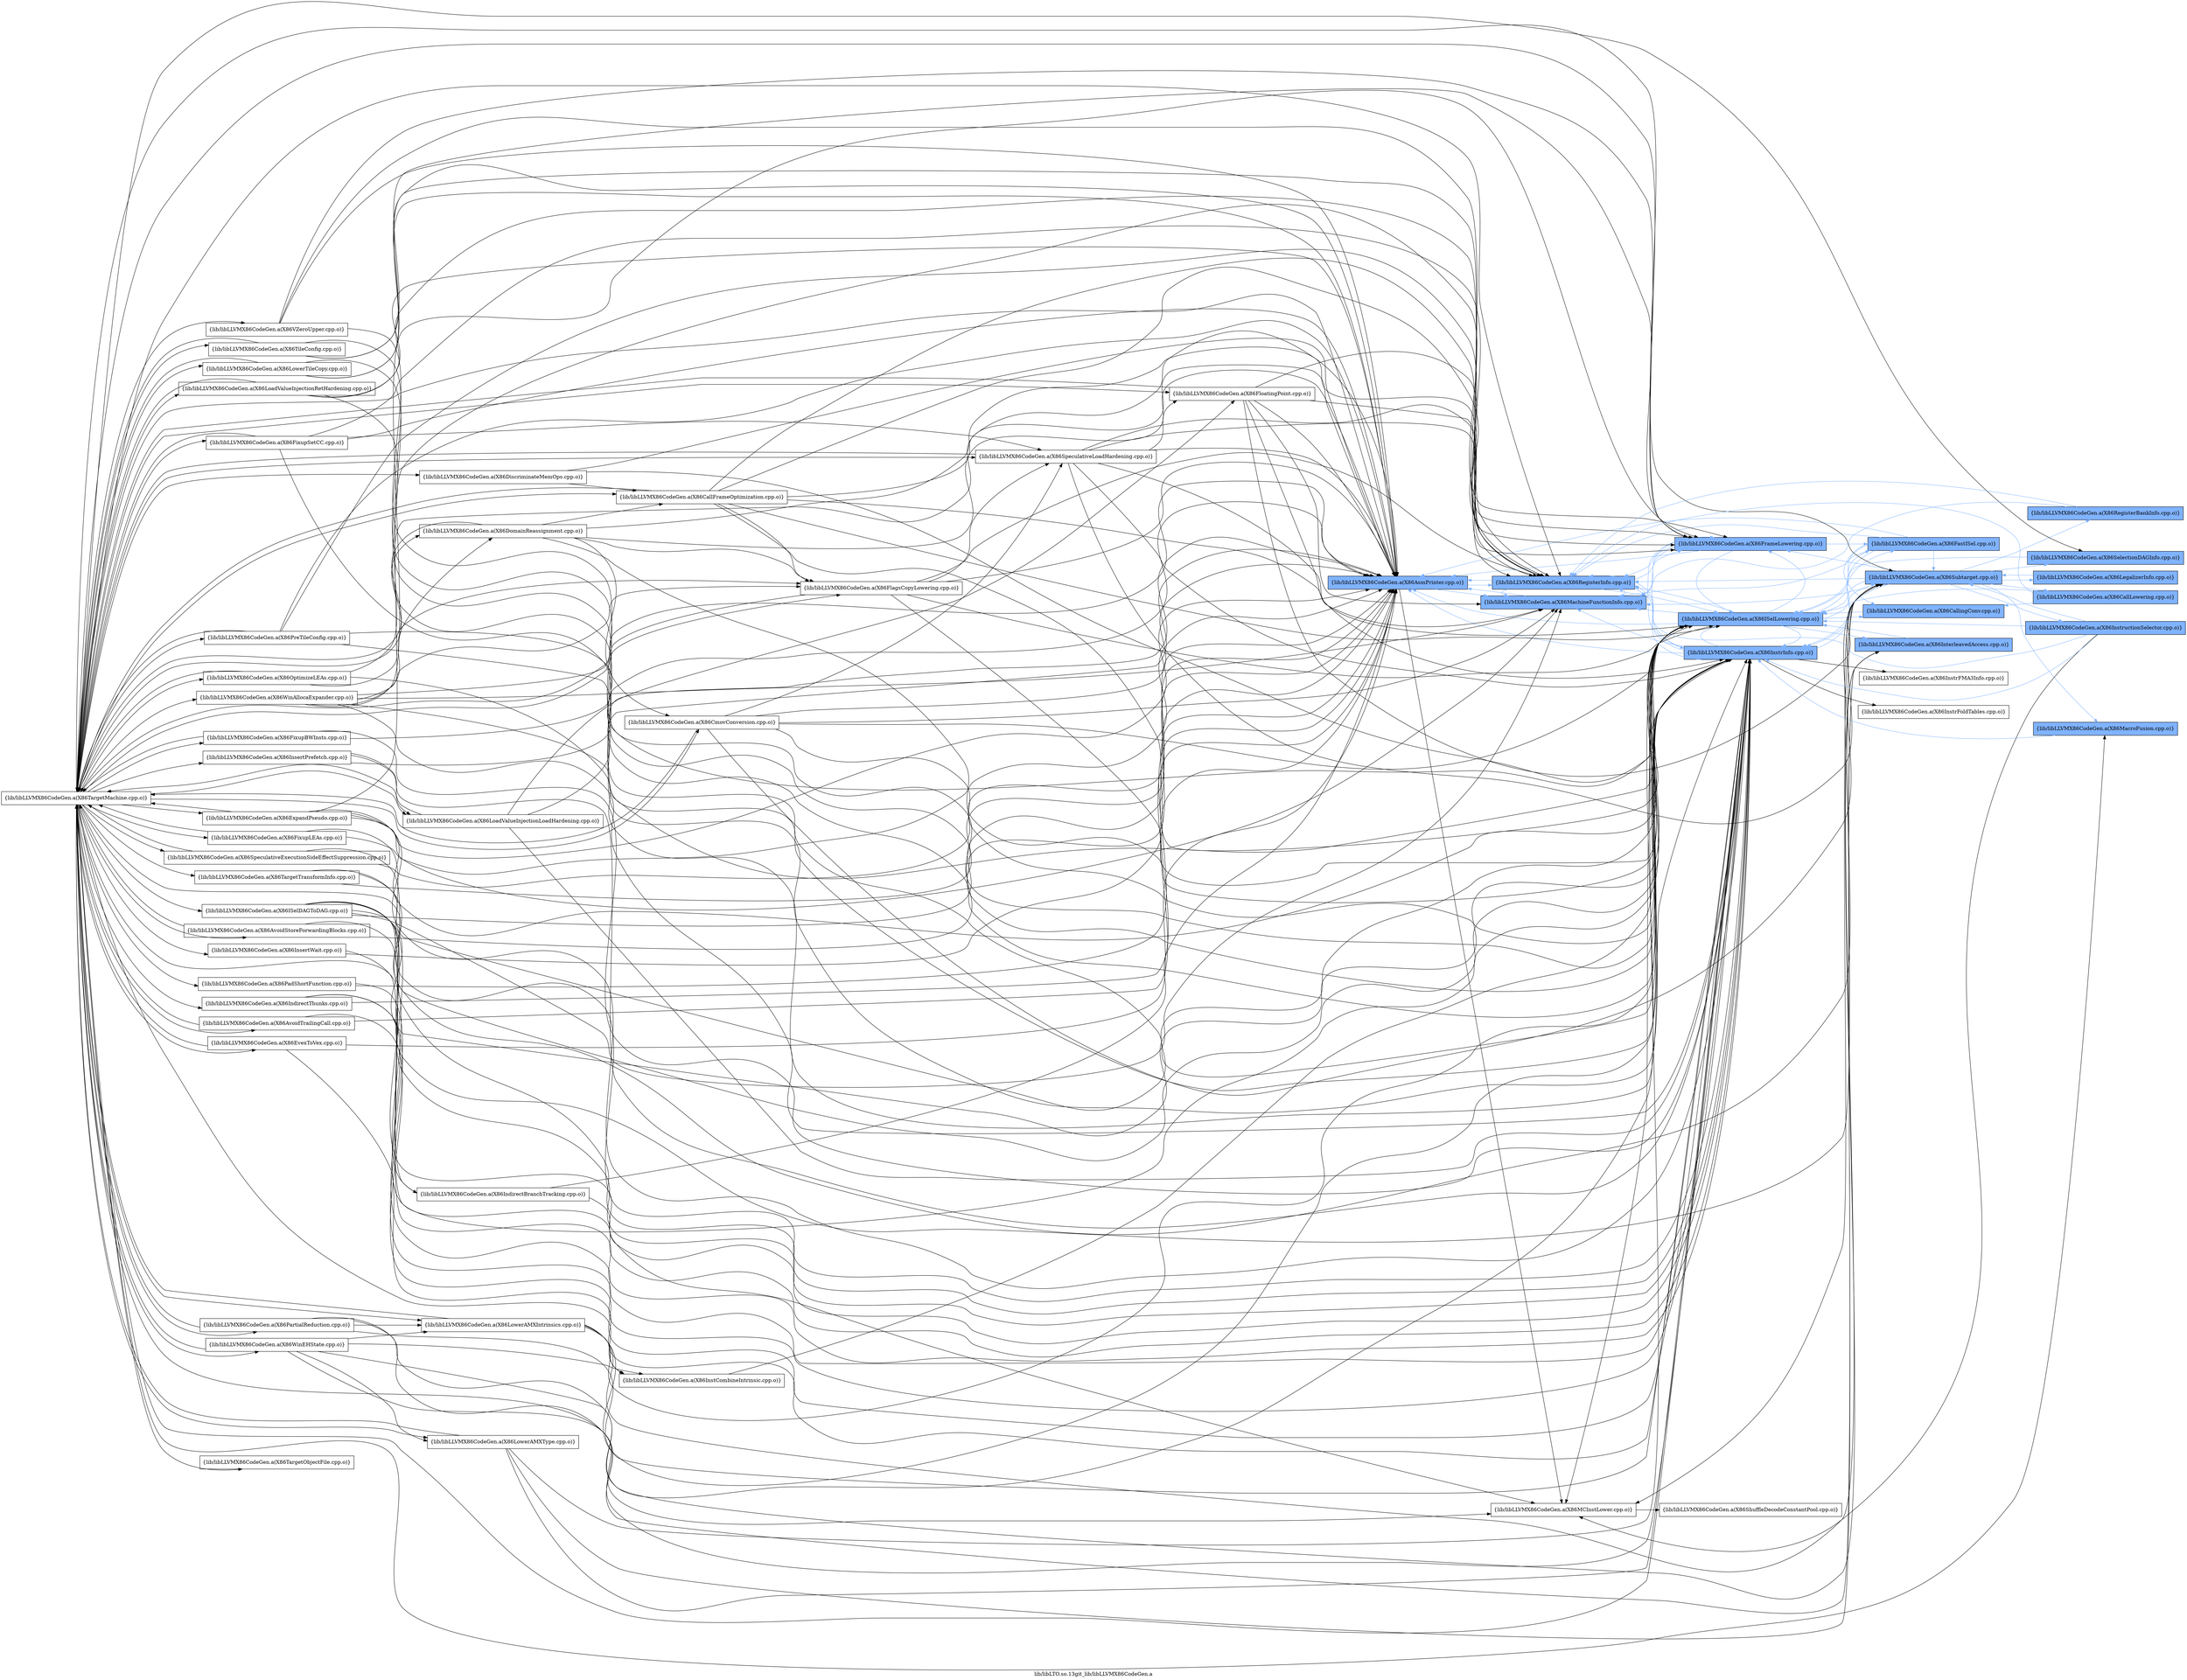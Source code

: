 digraph "lib/libLTO.so.13git_lib/libLLVMX86CodeGen.a" {
	label="lib/libLTO.so.13git_lib/libLLVMX86CodeGen.a";
	rankdir=LR;
	{ rank=same; Node0x55958564bcf8;  }
	{ rank=same; Node0x55958564ab78; Node0x55958564af88; Node0x55958564a768;  }
	{ rank=same; Node0x559585634ff8; Node0x5595856310d8; Node0x5595856329d8; Node0x559585633108;  }
	{ rank=same; Node0x559585631d58; Node0x559585634a08; Node0x559585634378; Node0x55958564a2b8; Node0x559585632528; Node0x559585633ce8;  }

	Node0x55958564bcf8 [shape=record,shape=box,group=1,style=filled,fillcolor="0.600000 0.5 1",label="{lib/libLLVMX86CodeGen.a(X86AsmPrinter.cpp.o)}"];
	Node0x55958564bcf8 -> Node0x55958564ab78;
	Node0x55958564bcf8 -> Node0x55958564af88[color="0.600000 0.5 1"];
	Node0x55958564bcf8 -> Node0x55958564a768[color="0.600000 0.5 1"];
	Node0x55958564a3a8 [shape=record,shape=box,group=0,label="{lib/libLLVMX86CodeGen.a(X86TargetMachine.cpp.o)}"];
	Node0x55958564a3a8 -> Node0x55958564bcf8;
	Node0x55958564a3a8 -> Node0x55958564ab78;
	Node0x55958564a3a8 -> Node0x55958564a768;
	Node0x55958564a3a8 -> Node0x55958562eab8;
	Node0x55958564a3a8 -> Node0x55958562f198;
	Node0x55958564a3a8 -> Node0x55958562f828;
	Node0x55958564a3a8 -> Node0x559585630048;
	Node0x55958564a3a8 -> Node0x55958562b5e8;
	Node0x55958564a3a8 -> Node0x55958562bf98;
	Node0x55958564a3a8 -> Node0x55958562c718;
	Node0x55958564a3a8 -> Node0x55958562ce98;
	Node0x55958564a3a8 -> Node0x55958562d618;
	Node0x55958564a3a8 -> Node0x55958562d8e8;
	Node0x55958564a3a8 -> Node0x559585633018;
	Node0x55958564a3a8 -> Node0x5595856310d8;
	Node0x55958564a3a8 -> Node0x5595856329d8;
	Node0x55958564a3a8 -> Node0x559585633108;
	Node0x55958564a3a8 -> Node0x55958564a2b8;
	Node0x55958564a3a8 -> Node0x559585649638;
	Node0x55958564a3a8 -> Node0x559585652508;
	Node0x55958564a3a8 -> Node0x559585649b88;
	Node0x55958564a3a8 -> Node0x55958564bb68;
	Node0x55958564a3a8 -> Node0x55958564b4d8;
	Node0x55958564a3a8 -> Node0x55958564ad58;
	Node0x55958564a3a8 -> Node0x55958564d058;
	Node0x55958564a3a8 -> Node0x559585652238;
	Node0x55958564a3a8 -> Node0x559585652f08;
	Node0x55958564a3a8 -> Node0x559585651748;
	Node0x55958564a3a8 -> Node0x559585650f28;
	Node0x55958564a3a8 -> Node0x559585651c48;
	Node0x55958564a3a8 -> Node0x55958564fee8;
	Node0x55958564a3a8 -> Node0x559585650d48;
	Node0x55958564a3a8 -> Node0x559585650618;
	Node0x55958564a3a8 -> Node0x55958564ea98;
	Node0x55958564a3a8 -> Node0x55958564f718;
	Node0x55958564a3a8 -> Node0x55958564efe8;
	Node0x55958564a3a8 -> Node0x55958562c9e8;
	Node0x55958564a3a8 -> Node0x55958562c808;
	Node0x55958564a3a8 -> Node0x55958562c3f8;
	Node0x55958564a3a8 -> Node0x55958562b778;
	Node0x55958564a3a8 -> Node0x5595856303b8;
	Node0x55958564a3a8 -> Node0x55958562f738;
	Node0x55958564a3a8 -> Node0x55958562f648;
	Node0x55958564a3a8 -> Node0x55958562e928;
	Node0x55958564a3a8 -> Node0x55958562e748;
	Node0x55958564ab78 [shape=record,shape=box,group=0,label="{lib/libLLVMX86CodeGen.a(X86MCInstLower.cpp.o)}"];
	Node0x55958564ab78 -> Node0x559585634ff8;
	Node0x55958564af88 [shape=record,shape=box,group=1,style=filled,fillcolor="0.600000 0.5 1",label="{lib/libLLVMX86CodeGen.a(X86MachineFunctionInfo.cpp.o)}"];
	Node0x55958564af88 -> Node0x55958564bcf8[color="0.600000 0.5 1"];
	Node0x55958564af88 -> Node0x55958564a768[color="0.600000 0.5 1"];
	Node0x55958564a768 [shape=record,shape=box,group=1,style=filled,fillcolor="0.600000 0.5 1",label="{lib/libLLVMX86CodeGen.a(X86RegisterInfo.cpp.o)}"];
	Node0x55958564a768 -> Node0x55958564bcf8[color="0.600000 0.5 1"];
	Node0x55958564a768 -> Node0x55958564af88[color="0.600000 0.5 1"];
	Node0x55958564a768 -> Node0x5595856310d8[color="0.600000 0.5 1"];
	Node0x55958564a768 -> Node0x5595856329d8[color="0.600000 0.5 1"];
	Node0x55958564a768 -> Node0x559585633108[color="0.600000 0.5 1"];
	Node0x559585634ff8 [shape=record,shape=box,group=0,label="{lib/libLLVMX86CodeGen.a(X86ShuffleDecodeConstantPool.cpp.o)}"];
	Node0x5595856310d8 [shape=record,shape=box,group=1,style=filled,fillcolor="0.600000 0.5 1",label="{lib/libLLVMX86CodeGen.a(X86ISelLowering.cpp.o)}"];
	Node0x5595856310d8 -> Node0x55958564bcf8[color="0.600000 0.5 1"];
	Node0x5595856310d8 -> Node0x55958564ab78;
	Node0x5595856310d8 -> Node0x55958564af88[color="0.600000 0.5 1"];
	Node0x5595856310d8 -> Node0x55958564a768[color="0.600000 0.5 1"];
	Node0x5595856310d8 -> Node0x559585631d58[color="0.600000 0.5 1"];
	Node0x5595856310d8 -> Node0x5595856329d8[color="0.600000 0.5 1"];
	Node0x5595856310d8 -> Node0x559585633108[color="0.600000 0.5 1"];
	Node0x5595856310d8 -> Node0x559585634a08[color="0.600000 0.5 1"];
	Node0x5595856310d8 -> Node0x559585634378[color="0.600000 0.5 1"];
	Node0x5595856310d8 -> Node0x55958564a2b8[color="0.600000 0.5 1"];
	Node0x5595856329d8 [shape=record,shape=box,group=1,style=filled,fillcolor="0.600000 0.5 1",label="{lib/libLLVMX86CodeGen.a(X86InstrInfo.cpp.o)}"];
	Node0x5595856329d8 -> Node0x55958564bcf8[color="0.600000 0.5 1"];
	Node0x5595856329d8 -> Node0x55958564af88[color="0.600000 0.5 1"];
	Node0x5595856329d8 -> Node0x55958564a768[color="0.600000 0.5 1"];
	Node0x5595856329d8 -> Node0x5595856310d8[color="0.600000 0.5 1"];
	Node0x5595856329d8 -> Node0x559585631d58[color="0.600000 0.5 1"];
	Node0x5595856329d8 -> Node0x559585632528;
	Node0x5595856329d8 -> Node0x559585633108[color="0.600000 0.5 1"];
	Node0x5595856329d8 -> Node0x559585633ce8;
	Node0x559585633108 [shape=record,shape=box,group=1,style=filled,fillcolor="0.600000 0.5 1",label="{lib/libLLVMX86CodeGen.a(X86FrameLowering.cpp.o)}"];
	Node0x559585633108 -> Node0x55958564bcf8[color="0.600000 0.5 1"];
	Node0x559585633108 -> Node0x55958564af88[color="0.600000 0.5 1"];
	Node0x559585633108 -> Node0x55958564a768[color="0.600000 0.5 1"];
	Node0x559585633108 -> Node0x5595856310d8[color="0.600000 0.5 1"];
	Node0x559585633108 -> Node0x559585631d58[color="0.600000 0.5 1"];
	Node0x559585633108 -> Node0x5595856329d8[color="0.600000 0.5 1"];
	Node0x559585631d58 [shape=record,shape=box,group=1,style=filled,fillcolor="0.600000 0.5 1",label="{lib/libLLVMX86CodeGen.a(X86FastISel.cpp.o)}"];
	Node0x559585631d58 -> Node0x55958564bcf8[color="0.600000 0.5 1"];
	Node0x559585631d58 -> Node0x55958564af88[color="0.600000 0.5 1"];
	Node0x559585631d58 -> Node0x55958564a768[color="0.600000 0.5 1"];
	Node0x559585631d58 -> Node0x5595856310d8[color="0.600000 0.5 1"];
	Node0x559585631d58 -> Node0x5595856329d8[color="0.600000 0.5 1"];
	Node0x559585631d58 -> Node0x559585634a08[color="0.600000 0.5 1"];
	Node0x559585631d58 -> Node0x55958564a2b8[color="0.600000 0.5 1"];
	Node0x559585634a08 [shape=record,shape=box,group=1,style=filled,fillcolor="0.600000 0.5 1",label="{lib/libLLVMX86CodeGen.a(X86CallingConv.cpp.o)}"];
	Node0x559585634a08 -> Node0x5595856310d8[color="0.600000 0.5 1"];
	Node0x559585634378 [shape=record,shape=box,group=1,style=filled,fillcolor="0.600000 0.5 1",label="{lib/libLLVMX86CodeGen.a(X86InterleavedAccess.cpp.o)}"];
	Node0x559585634378 -> Node0x5595856310d8[color="0.600000 0.5 1"];
	Node0x55958564a2b8 [shape=record,shape=box,group=1,style=filled,fillcolor="0.600000 0.5 1",label="{lib/libLLVMX86CodeGen.a(X86Subtarget.cpp.o)}"];
	Node0x55958564a2b8 -> Node0x55958564ab78;
	Node0x55958564a2b8 -> Node0x55958564af88[color="0.600000 0.5 1"];
	Node0x55958564a2b8 -> Node0x55958564a768[color="0.600000 0.5 1"];
	Node0x55958564a2b8 -> Node0x5595856310d8[color="0.600000 0.5 1"];
	Node0x55958564a2b8 -> Node0x5595856329d8[color="0.600000 0.5 1"];
	Node0x55958564a2b8 -> Node0x559585633108[color="0.600000 0.5 1"];
	Node0x55958564a2b8 -> Node0x559585649638[color="0.600000 0.5 1"];
	Node0x55958564a2b8 -> Node0x559585651428[color="0.600000 0.5 1"];
	Node0x55958564a2b8 -> Node0x5595856511f8[color="0.600000 0.5 1"];
	Node0x55958564a2b8 -> Node0x5595856533b8[color="0.600000 0.5 1"];
	Node0x55958564a2b8 -> Node0x559585652738[color="0.600000 0.5 1"];
	Node0x55958564a2b8 -> Node0x559585652508[color="0.600000 0.5 1"];
	Node0x559585632528 [shape=record,shape=box,group=0,label="{lib/libLLVMX86CodeGen.a(X86InstrFoldTables.cpp.o)}"];
	Node0x559585633ce8 [shape=record,shape=box,group=0,label="{lib/libLLVMX86CodeGen.a(X86InstrFMA3Info.cpp.o)}"];
	Node0x559585649638 [shape=record,shape=box,group=1,style=filled,fillcolor="0.600000 0.5 1",label="{lib/libLLVMX86CodeGen.a(X86SelectionDAGInfo.cpp.o)}"];
	Node0x559585649638 -> Node0x5595856310d8[color="0.600000 0.5 1"];
	Node0x559585651428 [shape=record,shape=box,group=1,style=filled,fillcolor="0.600000 0.5 1",label="{lib/libLLVMX86CodeGen.a(X86CallLowering.cpp.o)}"];
	Node0x559585651428 -> Node0x55958564a768[color="0.600000 0.5 1"];
	Node0x559585651428 -> Node0x5595856310d8[color="0.600000 0.5 1"];
	Node0x559585651428 -> Node0x559585634a08[color="0.600000 0.5 1"];
	Node0x5595856511f8 [shape=record,shape=box,group=1,style=filled,fillcolor="0.600000 0.5 1",label="{lib/libLLVMX86CodeGen.a(X86LegalizerInfo.cpp.o)}"];
	Node0x5595856511f8 -> Node0x55958564a2b8[color="0.600000 0.5 1"];
	Node0x5595856533b8 [shape=record,shape=box,group=1,style=filled,fillcolor="0.600000 0.5 1",label="{lib/libLLVMX86CodeGen.a(X86RegisterBankInfo.cpp.o)}"];
	Node0x5595856533b8 -> Node0x55958564af88[color="0.600000 0.5 1"];
	Node0x5595856533b8 -> Node0x55958564a768[color="0.600000 0.5 1"];
	Node0x559585652738 [shape=record,shape=box,group=1,style=filled,fillcolor="0.600000 0.5 1",label="{lib/libLLVMX86CodeGen.a(X86InstructionSelector.cpp.o)}"];
	Node0x559585652738 -> Node0x55958564ab78;
	Node0x559585652738 -> Node0x55958564a768[color="0.600000 0.5 1"];
	Node0x559585652738 -> Node0x5595856310d8[color="0.600000 0.5 1"];
	Node0x559585652738 -> Node0x5595856329d8[color="0.600000 0.5 1"];
	Node0x559585652738 -> Node0x55958564a2b8[color="0.600000 0.5 1"];
	Node0x559585652508 [shape=record,shape=box,group=1,style=filled,fillcolor="0.600000 0.5 1",label="{lib/libLLVMX86CodeGen.a(X86MacroFusion.cpp.o)}"];
	Node0x559585652508 -> Node0x5595856329d8[color="0.600000 0.5 1"];
	Node0x55958562eab8 [shape=record,shape=box,group=0,label="{lib/libLLVMX86CodeGen.a(X86ExpandPseudo.cpp.o)}"];
	Node0x55958562eab8 -> Node0x55958564bcf8;
	Node0x55958562eab8 -> Node0x55958564af88;
	Node0x55958562eab8 -> Node0x5595856310d8;
	Node0x55958562eab8 -> Node0x5595856329d8;
	Node0x55958562eab8 -> Node0x559585633108;
	Node0x55958562eab8 -> Node0x55958564a3a8;
	Node0x55958562f198 [shape=record,shape=box,group=0,label="{lib/libLLVMX86CodeGen.a(X86LowerTileCopy.cpp.o)}"];
	Node0x55958562f198 -> Node0x55958564bcf8;
	Node0x55958562f198 -> Node0x55958564a768;
	Node0x55958562f198 -> Node0x5595856329d8;
	Node0x55958562f198 -> Node0x55958564a3a8;
	Node0x55958562f828 [shape=record,shape=box,group=0,label="{lib/libLLVMX86CodeGen.a(X86FloatingPoint.cpp.o)}"];
	Node0x55958562f828 -> Node0x55958564bcf8;
	Node0x55958562f828 -> Node0x55958564af88;
	Node0x55958562f828 -> Node0x55958564a768;
	Node0x55958562f828 -> Node0x5595856329d8;
	Node0x55958562f828 -> Node0x559585633108;
	Node0x55958562f828 -> Node0x55958564a2b8;
	Node0x55958562f828 -> Node0x55958564a3a8;
	Node0x559585630048 [shape=record,shape=box,group=0,label="{lib/libLLVMX86CodeGen.a(X86LoadValueInjectionLoadHardening.cpp.o)}"];
	Node0x559585630048 -> Node0x55958564bcf8;
	Node0x559585630048 -> Node0x55958562f828;
	Node0x559585630048 -> Node0x5595856329d8;
	Node0x559585630048 -> Node0x55958564a3a8;
	Node0x55958562b5e8 [shape=record,shape=box,group=0,label="{lib/libLLVMX86CodeGen.a(X86TileConfig.cpp.o)}"];
	Node0x55958562b5e8 -> Node0x55958564bcf8;
	Node0x55958562b5e8 -> Node0x5595856329d8;
	Node0x55958562b5e8 -> Node0x559585633108;
	Node0x55958562b5e8 -> Node0x55958564a3a8;
	Node0x55958562bf98 [shape=record,shape=box,group=0,label="{lib/libLLVMX86CodeGen.a(X86SpeculativeLoadHardening.cpp.o)}"];
	Node0x55958562bf98 -> Node0x55958564bcf8;
	Node0x55958562bf98 -> Node0x55958564a768;
	Node0x55958562bf98 -> Node0x55958562f828;
	Node0x55958562bf98 -> Node0x5595856310d8;
	Node0x55958562bf98 -> Node0x5595856329d8;
	Node0x55958562bf98 -> Node0x559585633108;
	Node0x55958562bf98 -> Node0x55958564a2b8;
	Node0x55958562bf98 -> Node0x55958564a3a8;
	Node0x55958562c718 [shape=record,shape=box,group=0,label="{lib/libLLVMX86CodeGen.a(X86FlagsCopyLowering.cpp.o)}"];
	Node0x55958562c718 -> Node0x55958564bcf8;
	Node0x55958562c718 -> Node0x55958564a768;
	Node0x55958562c718 -> Node0x55958562bf98;
	Node0x55958562c718 -> Node0x5595856310d8;
	Node0x55958562c718 -> Node0x5595856329d8;
	Node0x55958562c718 -> Node0x55958564a3a8;
	Node0x55958562ce98 [shape=record,shape=box,group=0,label="{lib/libLLVMX86CodeGen.a(X86FixupSetCC.cpp.o)}"];
	Node0x55958562ce98 -> Node0x55958564bcf8;
	Node0x55958562ce98 -> Node0x55958564a768;
	Node0x55958562ce98 -> Node0x55958562bf98;
	Node0x55958562ce98 -> Node0x5595856329d8;
	Node0x55958562ce98 -> Node0x55958564a3a8;
	Node0x55958562d618 [shape=record,shape=box,group=0,label="{lib/libLLVMX86CodeGen.a(X86OptimizeLEAs.cpp.o)}"];
	Node0x55958562d618 -> Node0x55958564bcf8;
	Node0x55958562d618 -> Node0x55958562c718;
	Node0x55958562d618 -> Node0x5595856329d8;
	Node0x55958562d618 -> Node0x55958564a3a8;
	Node0x55958562d8e8 [shape=record,shape=box,group=0,label="{lib/libLLVMX86CodeGen.a(X86CallFrameOptimization.cpp.o)}"];
	Node0x55958562d8e8 -> Node0x55958564bcf8;
	Node0x55958562d8e8 -> Node0x55958564af88;
	Node0x55958562d8e8 -> Node0x55958564a768;
	Node0x55958562d8e8 -> Node0x55958562c718;
	Node0x55958562d8e8 -> Node0x5595856310d8;
	Node0x55958562d8e8 -> Node0x5595856329d8;
	Node0x55958562d8e8 -> Node0x559585633108;
	Node0x55958562d8e8 -> Node0x55958564a3a8;
	Node0x559585633018 [shape=record,shape=box,group=0,label="{lib/libLLVMX86CodeGen.a(X86AvoidStoreForwardingBlocks.cpp.o)}"];
	Node0x559585633018 -> Node0x55958564bcf8;
	Node0x559585633018 -> Node0x5595856329d8;
	Node0x559585633018 -> Node0x55958564a3a8;
	Node0x559585649b88 [shape=record,shape=box,group=0,label="{lib/libLLVMX86CodeGen.a(X86InstCombineIntrinsic.cpp.o)}"];
	Node0x559585649b88 -> Node0x5595856310d8;
	Node0x55958564bb68 [shape=record,shape=box,group=0,label="{lib/libLLVMX86CodeGen.a(X86SpeculativeExecutionSideEffectSuppression.cpp.o)}"];
	Node0x55958564bb68 -> Node0x55958564bcf8;
	Node0x55958564bb68 -> Node0x5595856329d8;
	Node0x55958564bb68 -> Node0x55958564a3a8;
	Node0x55958564b4d8 [shape=record,shape=box,group=0,label="{lib/libLLVMX86CodeGen.a(X86IndirectThunks.cpp.o)}"];
	Node0x55958564b4d8 -> Node0x55958564bcf8;
	Node0x55958564b4d8 -> Node0x5595856310d8;
	Node0x55958564b4d8 -> Node0x5595856329d8;
	Node0x55958564ad58 [shape=record,shape=box,group=0,label="{lib/libLLVMX86CodeGen.a(X86LoadValueInjectionRetHardening.cpp.o)}"];
	Node0x55958564ad58 -> Node0x55958564bcf8;
	Node0x55958564ad58 -> Node0x55958564a768;
	Node0x55958564ad58 -> Node0x5595856329d8;
	Node0x55958564ad58 -> Node0x55958564a3a8;
	Node0x55958564d058 [shape=record,shape=box,group=0,label="{lib/libLLVMX86CodeGen.a(X86AvoidTrailingCall.cpp.o)}"];
	Node0x55958564d058 -> Node0x55958564bcf8;
	Node0x55958564d058 -> Node0x5595856329d8;
	Node0x55958564d058 -> Node0x55958564a3a8;
	Node0x559585652238 [shape=record,shape=box,group=0,label="{lib/libLLVMX86CodeGen.a(X86PreTileConfig.cpp.o)}"];
	Node0x559585652238 -> Node0x55958564bcf8;
	Node0x559585652238 -> Node0x55958564a768;
	Node0x559585652238 -> Node0x5595856310d8;
	Node0x559585652238 -> Node0x5595856329d8;
	Node0x559585652238 -> Node0x55958564a3a8;
	Node0x559585652f08 [shape=record,shape=box,group=0,label="{lib/libLLVMX86CodeGen.a(X86CmovConversion.cpp.o)}"];
	Node0x559585652f08 -> Node0x55958564bcf8;
	Node0x559585652f08 -> Node0x55958564af88;
	Node0x559585652f08 -> Node0x55958562bf98;
	Node0x559585652f08 -> Node0x5595856310d8;
	Node0x559585652f08 -> Node0x5595856329d8;
	Node0x559585652f08 -> Node0x55958564a2b8;
	Node0x559585652f08 -> Node0x55958564a3a8;
	Node0x559585651748 [shape=record,shape=box,group=0,label="{lib/libLLVMX86CodeGen.a(X86ISelDAGToDAG.cpp.o)}"];
	Node0x559585651748 -> Node0x55958564bcf8;
	Node0x559585651748 -> Node0x55958564ab78;
	Node0x559585651748 -> Node0x55958564af88;
	Node0x559585651748 -> Node0x5595856310d8;
	Node0x559585651748 -> Node0x5595856329d8;
	Node0x559585651748 -> Node0x55958564a2b8;
	Node0x559585651748 -> Node0x559585650f28;
	Node0x559585650f28 [shape=record,shape=box,group=0,label="{lib/libLLVMX86CodeGen.a(X86IndirectBranchTracking.cpp.o)}"];
	Node0x559585650f28 -> Node0x55958564bcf8;
	Node0x559585650f28 -> Node0x5595856329d8;
	Node0x559585651c48 [shape=record,shape=box,group=0,label="{lib/libLLVMX86CodeGen.a(X86EvexToVex.cpp.o)}"];
	Node0x559585651c48 -> Node0x55958564bcf8;
	Node0x559585651c48 -> Node0x5595856329d8;
	Node0x559585651c48 -> Node0x55958564a3a8;
	Node0x55958564fee8 [shape=record,shape=box,group=0,label="{lib/libLLVMX86CodeGen.a(X86DiscriminateMemOps.cpp.o)}"];
	Node0x55958564fee8 -> Node0x55958564bcf8;
	Node0x55958564fee8 -> Node0x55958562d8e8;
	Node0x55958564fee8 -> Node0x5595856329d8;
	Node0x559585650d48 [shape=record,shape=box,group=0,label="{lib/libLLVMX86CodeGen.a(X86InsertPrefetch.cpp.o)}"];
	Node0x559585650d48 -> Node0x55958564bcf8;
	Node0x559585650d48 -> Node0x559585630048;
	Node0x559585650d48 -> Node0x5595856329d8;
	Node0x559585650618 [shape=record,shape=box,group=0,label="{lib/libLLVMX86CodeGen.a(X86FixupBWInsts.cpp.o)}"];
	Node0x559585650618 -> Node0x55958564bcf8;
	Node0x559585650618 -> Node0x5595856329d8;
	Node0x559585650618 -> Node0x55958564a3a8;
	Node0x55958564ea98 [shape=record,shape=box,group=0,label="{lib/libLLVMX86CodeGen.a(X86PadShortFunction.cpp.o)}"];
	Node0x55958564ea98 -> Node0x55958564bcf8;
	Node0x55958564ea98 -> Node0x5595856329d8;
	Node0x55958564f718 [shape=record,shape=box,group=0,label="{lib/libLLVMX86CodeGen.a(X86FixupLEAs.cpp.o)}"];
	Node0x55958564f718 -> Node0x55958564bcf8;
	Node0x55958564f718 -> Node0x5595856329d8;
	Node0x55958564f718 -> Node0x55958564a3a8;
	Node0x55958564efe8 [shape=record,shape=box,group=0,label="{lib/libLLVMX86CodeGen.a(X86LowerAMXIntrinsics.cpp.o)}"];
	Node0x55958564efe8 -> Node0x5595856310d8;
	Node0x55958564efe8 -> Node0x5595856329d8;
	Node0x55958564efe8 -> Node0x559585634378;
	Node0x55958564efe8 -> Node0x55958564a3a8;
	Node0x55958564efe8 -> Node0x559585649b88;
	Node0x55958562c9e8 [shape=record,shape=box,group=0,label="{lib/libLLVMX86CodeGen.a(X86LowerAMXType.cpp.o)}"];
	Node0x55958562c9e8 -> Node0x5595856310d8;
	Node0x55958562c9e8 -> Node0x5595856329d8;
	Node0x55958562c9e8 -> Node0x559585634378;
	Node0x55958562c9e8 -> Node0x55958564a3a8;
	Node0x55958562c808 [shape=record,shape=box,group=0,label="{lib/libLLVMX86CodeGen.a(X86DomainReassignment.cpp.o)}"];
	Node0x55958562c808 -> Node0x55958564bcf8;
	Node0x55958562c808 -> Node0x55958564a768;
	Node0x55958562c808 -> Node0x55958562c718;
	Node0x55958562c808 -> Node0x55958562d8e8;
	Node0x55958562c808 -> Node0x5595856329d8;
	Node0x55958562c808 -> Node0x55958564a3a8;
	Node0x55958562c808 -> Node0x559585652f08;
	Node0x55958562c3f8 [shape=record,shape=box,group=0,label="{lib/libLLVMX86CodeGen.a(X86PartialReduction.cpp.o)}"];
	Node0x55958562c3f8 -> Node0x5595856310d8;
	Node0x55958562c3f8 -> Node0x5595856329d8;
	Node0x55958562c3f8 -> Node0x559585634378;
	Node0x55958562c3f8 -> Node0x55958564a3a8;
	Node0x55958562c3f8 -> Node0x55958564efe8;
	Node0x55958562b778 [shape=record,shape=box,group=0,label="{lib/libLLVMX86CodeGen.a(X86TargetObjectFile.cpp.o)}"];
	Node0x5595856303b8 [shape=record,shape=box,group=0,label="{lib/libLLVMX86CodeGen.a(X86TargetTransformInfo.cpp.o)}"];
	Node0x5595856303b8 -> Node0x55958564bcf8;
	Node0x5595856303b8 -> Node0x5595856310d8;
	Node0x5595856303b8 -> Node0x55958564a2b8;
	Node0x55958562f738 [shape=record,shape=box,group=0,label="{lib/libLLVMX86CodeGen.a(X86VZeroUpper.cpp.o)}"];
	Node0x55958562f738 -> Node0x55958564bcf8;
	Node0x55958562f738 -> Node0x55958564a768;
	Node0x55958562f738 -> Node0x5595856329d8;
	Node0x55958562f738 -> Node0x559585633108;
	Node0x55958562f648 [shape=record,shape=box,group=0,label="{lib/libLLVMX86CodeGen.a(X86WinAllocaExpander.cpp.o)}"];
	Node0x55958562f648 -> Node0x55958564bcf8;
	Node0x55958562f648 -> Node0x55958564af88;
	Node0x55958562f648 -> Node0x55958562c718;
	Node0x55958562f648 -> Node0x5595856310d8;
	Node0x55958562f648 -> Node0x5595856329d8;
	Node0x55958562f648 -> Node0x559585633108;
	Node0x55958562f648 -> Node0x55958562c808;
	Node0x55958562e928 [shape=record,shape=box,group=0,label="{lib/libLLVMX86CodeGen.a(X86WinEHState.cpp.o)}"];
	Node0x55958562e928 -> Node0x5595856310d8;
	Node0x55958562e928 -> Node0x559585634378;
	Node0x55958562e928 -> Node0x55958564a3a8;
	Node0x55958562e928 -> Node0x559585649b88;
	Node0x55958562e928 -> Node0x55958564efe8;
	Node0x55958562e928 -> Node0x55958562c9e8;
	Node0x55958562e748 [shape=record,shape=box,group=0,label="{lib/libLLVMX86CodeGen.a(X86InsertWait.cpp.o)}"];
	Node0x55958562e748 -> Node0x55958564bcf8;
	Node0x55958562e748 -> Node0x5595856329d8;
}
